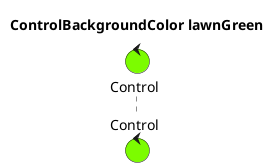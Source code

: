 @startuml
'!include ../../../plantuml-styles/plantuml-ae-skinparam-ex.iuml

skinparam ControlBackgroundColor lawnGreen

title ControlBackgroundColor lawnGreen

control Control 
@enduml